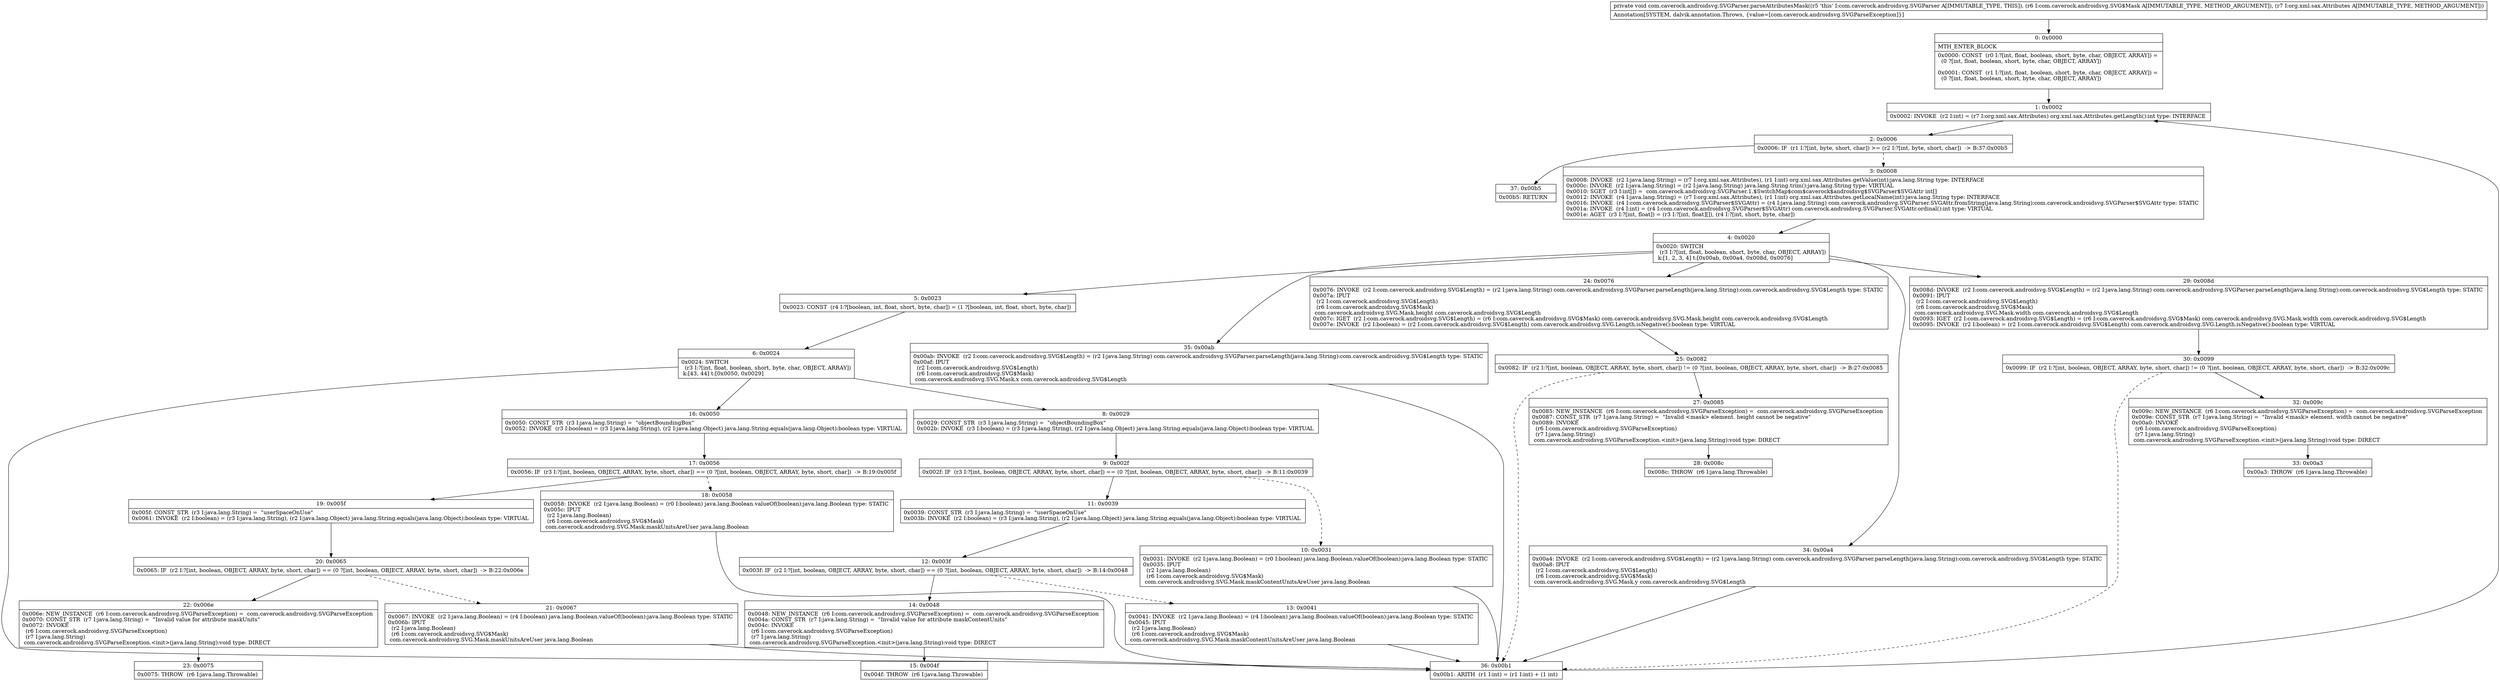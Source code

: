 digraph "CFG forcom.caverock.androidsvg.SVGParser.parseAttributesMask(Lcom\/caverock\/androidsvg\/SVG$Mask;Lorg\/xml\/sax\/Attributes;)V" {
Node_0 [shape=record,label="{0\:\ 0x0000|MTH_ENTER_BLOCK\l|0x0000: CONST  (r0 I:?[int, float, boolean, short, byte, char, OBJECT, ARRAY]) = \l  (0 ?[int, float, boolean, short, byte, char, OBJECT, ARRAY])\l \l0x0001: CONST  (r1 I:?[int, float, boolean, short, byte, char, OBJECT, ARRAY]) = \l  (0 ?[int, float, boolean, short, byte, char, OBJECT, ARRAY])\l \l}"];
Node_1 [shape=record,label="{1\:\ 0x0002|0x0002: INVOKE  (r2 I:int) = (r7 I:org.xml.sax.Attributes) org.xml.sax.Attributes.getLength():int type: INTERFACE \l}"];
Node_2 [shape=record,label="{2\:\ 0x0006|0x0006: IF  (r1 I:?[int, byte, short, char]) \>= (r2 I:?[int, byte, short, char])  \-\> B:37:0x00b5 \l}"];
Node_3 [shape=record,label="{3\:\ 0x0008|0x0008: INVOKE  (r2 I:java.lang.String) = (r7 I:org.xml.sax.Attributes), (r1 I:int) org.xml.sax.Attributes.getValue(int):java.lang.String type: INTERFACE \l0x000c: INVOKE  (r2 I:java.lang.String) = (r2 I:java.lang.String) java.lang.String.trim():java.lang.String type: VIRTUAL \l0x0010: SGET  (r3 I:int[]) =  com.caverock.androidsvg.SVGParser.1.$SwitchMap$com$caverock$androidsvg$SVGParser$SVGAttr int[] \l0x0012: INVOKE  (r4 I:java.lang.String) = (r7 I:org.xml.sax.Attributes), (r1 I:int) org.xml.sax.Attributes.getLocalName(int):java.lang.String type: INTERFACE \l0x0016: INVOKE  (r4 I:com.caverock.androidsvg.SVGParser$SVGAttr) = (r4 I:java.lang.String) com.caverock.androidsvg.SVGParser.SVGAttr.fromString(java.lang.String):com.caverock.androidsvg.SVGParser$SVGAttr type: STATIC \l0x001a: INVOKE  (r4 I:int) = (r4 I:com.caverock.androidsvg.SVGParser$SVGAttr) com.caverock.androidsvg.SVGParser.SVGAttr.ordinal():int type: VIRTUAL \l0x001e: AGET  (r3 I:?[int, float]) = (r3 I:?[int, float][]), (r4 I:?[int, short, byte, char]) \l}"];
Node_4 [shape=record,label="{4\:\ 0x0020|0x0020: SWITCH  \l  (r3 I:?[int, float, boolean, short, byte, char, OBJECT, ARRAY])\l k:[1, 2, 3, 4] t:[0x00ab, 0x00a4, 0x008d, 0x0076] \l}"];
Node_5 [shape=record,label="{5\:\ 0x0023|0x0023: CONST  (r4 I:?[boolean, int, float, short, byte, char]) = (1 ?[boolean, int, float, short, byte, char]) \l}"];
Node_6 [shape=record,label="{6\:\ 0x0024|0x0024: SWITCH  \l  (r3 I:?[int, float, boolean, short, byte, char, OBJECT, ARRAY])\l k:[43, 44] t:[0x0050, 0x0029] \l}"];
Node_8 [shape=record,label="{8\:\ 0x0029|0x0029: CONST_STR  (r3 I:java.lang.String) =  \"objectBoundingBox\" \l0x002b: INVOKE  (r3 I:boolean) = (r3 I:java.lang.String), (r2 I:java.lang.Object) java.lang.String.equals(java.lang.Object):boolean type: VIRTUAL \l}"];
Node_9 [shape=record,label="{9\:\ 0x002f|0x002f: IF  (r3 I:?[int, boolean, OBJECT, ARRAY, byte, short, char]) == (0 ?[int, boolean, OBJECT, ARRAY, byte, short, char])  \-\> B:11:0x0039 \l}"];
Node_10 [shape=record,label="{10\:\ 0x0031|0x0031: INVOKE  (r2 I:java.lang.Boolean) = (r0 I:boolean) java.lang.Boolean.valueOf(boolean):java.lang.Boolean type: STATIC \l0x0035: IPUT  \l  (r2 I:java.lang.Boolean)\l  (r6 I:com.caverock.androidsvg.SVG$Mask)\l com.caverock.androidsvg.SVG.Mask.maskContentUnitsAreUser java.lang.Boolean \l}"];
Node_11 [shape=record,label="{11\:\ 0x0039|0x0039: CONST_STR  (r3 I:java.lang.String) =  \"userSpaceOnUse\" \l0x003b: INVOKE  (r2 I:boolean) = (r3 I:java.lang.String), (r2 I:java.lang.Object) java.lang.String.equals(java.lang.Object):boolean type: VIRTUAL \l}"];
Node_12 [shape=record,label="{12\:\ 0x003f|0x003f: IF  (r2 I:?[int, boolean, OBJECT, ARRAY, byte, short, char]) == (0 ?[int, boolean, OBJECT, ARRAY, byte, short, char])  \-\> B:14:0x0048 \l}"];
Node_13 [shape=record,label="{13\:\ 0x0041|0x0041: INVOKE  (r2 I:java.lang.Boolean) = (r4 I:boolean) java.lang.Boolean.valueOf(boolean):java.lang.Boolean type: STATIC \l0x0045: IPUT  \l  (r2 I:java.lang.Boolean)\l  (r6 I:com.caverock.androidsvg.SVG$Mask)\l com.caverock.androidsvg.SVG.Mask.maskContentUnitsAreUser java.lang.Boolean \l}"];
Node_14 [shape=record,label="{14\:\ 0x0048|0x0048: NEW_INSTANCE  (r6 I:com.caverock.androidsvg.SVGParseException) =  com.caverock.androidsvg.SVGParseException \l0x004a: CONST_STR  (r7 I:java.lang.String) =  \"Invalid value for attribute maskContentUnits\" \l0x004c: INVOKE  \l  (r6 I:com.caverock.androidsvg.SVGParseException)\l  (r7 I:java.lang.String)\l com.caverock.androidsvg.SVGParseException.\<init\>(java.lang.String):void type: DIRECT \l}"];
Node_15 [shape=record,label="{15\:\ 0x004f|0x004f: THROW  (r6 I:java.lang.Throwable) \l}"];
Node_16 [shape=record,label="{16\:\ 0x0050|0x0050: CONST_STR  (r3 I:java.lang.String) =  \"objectBoundingBox\" \l0x0052: INVOKE  (r3 I:boolean) = (r3 I:java.lang.String), (r2 I:java.lang.Object) java.lang.String.equals(java.lang.Object):boolean type: VIRTUAL \l}"];
Node_17 [shape=record,label="{17\:\ 0x0056|0x0056: IF  (r3 I:?[int, boolean, OBJECT, ARRAY, byte, short, char]) == (0 ?[int, boolean, OBJECT, ARRAY, byte, short, char])  \-\> B:19:0x005f \l}"];
Node_18 [shape=record,label="{18\:\ 0x0058|0x0058: INVOKE  (r2 I:java.lang.Boolean) = (r0 I:boolean) java.lang.Boolean.valueOf(boolean):java.lang.Boolean type: STATIC \l0x005c: IPUT  \l  (r2 I:java.lang.Boolean)\l  (r6 I:com.caverock.androidsvg.SVG$Mask)\l com.caverock.androidsvg.SVG.Mask.maskUnitsAreUser java.lang.Boolean \l}"];
Node_19 [shape=record,label="{19\:\ 0x005f|0x005f: CONST_STR  (r3 I:java.lang.String) =  \"userSpaceOnUse\" \l0x0061: INVOKE  (r2 I:boolean) = (r3 I:java.lang.String), (r2 I:java.lang.Object) java.lang.String.equals(java.lang.Object):boolean type: VIRTUAL \l}"];
Node_20 [shape=record,label="{20\:\ 0x0065|0x0065: IF  (r2 I:?[int, boolean, OBJECT, ARRAY, byte, short, char]) == (0 ?[int, boolean, OBJECT, ARRAY, byte, short, char])  \-\> B:22:0x006e \l}"];
Node_21 [shape=record,label="{21\:\ 0x0067|0x0067: INVOKE  (r2 I:java.lang.Boolean) = (r4 I:boolean) java.lang.Boolean.valueOf(boolean):java.lang.Boolean type: STATIC \l0x006b: IPUT  \l  (r2 I:java.lang.Boolean)\l  (r6 I:com.caverock.androidsvg.SVG$Mask)\l com.caverock.androidsvg.SVG.Mask.maskUnitsAreUser java.lang.Boolean \l}"];
Node_22 [shape=record,label="{22\:\ 0x006e|0x006e: NEW_INSTANCE  (r6 I:com.caverock.androidsvg.SVGParseException) =  com.caverock.androidsvg.SVGParseException \l0x0070: CONST_STR  (r7 I:java.lang.String) =  \"Invalid value for attribute maskUnits\" \l0x0072: INVOKE  \l  (r6 I:com.caverock.androidsvg.SVGParseException)\l  (r7 I:java.lang.String)\l com.caverock.androidsvg.SVGParseException.\<init\>(java.lang.String):void type: DIRECT \l}"];
Node_23 [shape=record,label="{23\:\ 0x0075|0x0075: THROW  (r6 I:java.lang.Throwable) \l}"];
Node_24 [shape=record,label="{24\:\ 0x0076|0x0076: INVOKE  (r2 I:com.caverock.androidsvg.SVG$Length) = (r2 I:java.lang.String) com.caverock.androidsvg.SVGParser.parseLength(java.lang.String):com.caverock.androidsvg.SVG$Length type: STATIC \l0x007a: IPUT  \l  (r2 I:com.caverock.androidsvg.SVG$Length)\l  (r6 I:com.caverock.androidsvg.SVG$Mask)\l com.caverock.androidsvg.SVG.Mask.height com.caverock.androidsvg.SVG$Length \l0x007c: IGET  (r2 I:com.caverock.androidsvg.SVG$Length) = (r6 I:com.caverock.androidsvg.SVG$Mask) com.caverock.androidsvg.SVG.Mask.height com.caverock.androidsvg.SVG$Length \l0x007e: INVOKE  (r2 I:boolean) = (r2 I:com.caverock.androidsvg.SVG$Length) com.caverock.androidsvg.SVG.Length.isNegative():boolean type: VIRTUAL \l}"];
Node_25 [shape=record,label="{25\:\ 0x0082|0x0082: IF  (r2 I:?[int, boolean, OBJECT, ARRAY, byte, short, char]) != (0 ?[int, boolean, OBJECT, ARRAY, byte, short, char])  \-\> B:27:0x0085 \l}"];
Node_27 [shape=record,label="{27\:\ 0x0085|0x0085: NEW_INSTANCE  (r6 I:com.caverock.androidsvg.SVGParseException) =  com.caverock.androidsvg.SVGParseException \l0x0087: CONST_STR  (r7 I:java.lang.String) =  \"Invalid \<mask\> element. height cannot be negative\" \l0x0089: INVOKE  \l  (r6 I:com.caverock.androidsvg.SVGParseException)\l  (r7 I:java.lang.String)\l com.caverock.androidsvg.SVGParseException.\<init\>(java.lang.String):void type: DIRECT \l}"];
Node_28 [shape=record,label="{28\:\ 0x008c|0x008c: THROW  (r6 I:java.lang.Throwable) \l}"];
Node_29 [shape=record,label="{29\:\ 0x008d|0x008d: INVOKE  (r2 I:com.caverock.androidsvg.SVG$Length) = (r2 I:java.lang.String) com.caverock.androidsvg.SVGParser.parseLength(java.lang.String):com.caverock.androidsvg.SVG$Length type: STATIC \l0x0091: IPUT  \l  (r2 I:com.caverock.androidsvg.SVG$Length)\l  (r6 I:com.caverock.androidsvg.SVG$Mask)\l com.caverock.androidsvg.SVG.Mask.width com.caverock.androidsvg.SVG$Length \l0x0093: IGET  (r2 I:com.caverock.androidsvg.SVG$Length) = (r6 I:com.caverock.androidsvg.SVG$Mask) com.caverock.androidsvg.SVG.Mask.width com.caverock.androidsvg.SVG$Length \l0x0095: INVOKE  (r2 I:boolean) = (r2 I:com.caverock.androidsvg.SVG$Length) com.caverock.androidsvg.SVG.Length.isNegative():boolean type: VIRTUAL \l}"];
Node_30 [shape=record,label="{30\:\ 0x0099|0x0099: IF  (r2 I:?[int, boolean, OBJECT, ARRAY, byte, short, char]) != (0 ?[int, boolean, OBJECT, ARRAY, byte, short, char])  \-\> B:32:0x009c \l}"];
Node_32 [shape=record,label="{32\:\ 0x009c|0x009c: NEW_INSTANCE  (r6 I:com.caverock.androidsvg.SVGParseException) =  com.caverock.androidsvg.SVGParseException \l0x009e: CONST_STR  (r7 I:java.lang.String) =  \"Invalid \<mask\> element. width cannot be negative\" \l0x00a0: INVOKE  \l  (r6 I:com.caverock.androidsvg.SVGParseException)\l  (r7 I:java.lang.String)\l com.caverock.androidsvg.SVGParseException.\<init\>(java.lang.String):void type: DIRECT \l}"];
Node_33 [shape=record,label="{33\:\ 0x00a3|0x00a3: THROW  (r6 I:java.lang.Throwable) \l}"];
Node_34 [shape=record,label="{34\:\ 0x00a4|0x00a4: INVOKE  (r2 I:com.caverock.androidsvg.SVG$Length) = (r2 I:java.lang.String) com.caverock.androidsvg.SVGParser.parseLength(java.lang.String):com.caverock.androidsvg.SVG$Length type: STATIC \l0x00a8: IPUT  \l  (r2 I:com.caverock.androidsvg.SVG$Length)\l  (r6 I:com.caverock.androidsvg.SVG$Mask)\l com.caverock.androidsvg.SVG.Mask.y com.caverock.androidsvg.SVG$Length \l}"];
Node_35 [shape=record,label="{35\:\ 0x00ab|0x00ab: INVOKE  (r2 I:com.caverock.androidsvg.SVG$Length) = (r2 I:java.lang.String) com.caverock.androidsvg.SVGParser.parseLength(java.lang.String):com.caverock.androidsvg.SVG$Length type: STATIC \l0x00af: IPUT  \l  (r2 I:com.caverock.androidsvg.SVG$Length)\l  (r6 I:com.caverock.androidsvg.SVG$Mask)\l com.caverock.androidsvg.SVG.Mask.x com.caverock.androidsvg.SVG$Length \l}"];
Node_36 [shape=record,label="{36\:\ 0x00b1|0x00b1: ARITH  (r1 I:int) = (r1 I:int) + (1 int) \l}"];
Node_37 [shape=record,label="{37\:\ 0x00b5|0x00b5: RETURN   \l}"];
MethodNode[shape=record,label="{private void com.caverock.androidsvg.SVGParser.parseAttributesMask((r5 'this' I:com.caverock.androidsvg.SVGParser A[IMMUTABLE_TYPE, THIS]), (r6 I:com.caverock.androidsvg.SVG$Mask A[IMMUTABLE_TYPE, METHOD_ARGUMENT]), (r7 I:org.xml.sax.Attributes A[IMMUTABLE_TYPE, METHOD_ARGUMENT]))  | Annotation[SYSTEM, dalvik.annotation.Throws, \{value=[com.caverock.androidsvg.SVGParseException]\}]\l}"];
MethodNode -> Node_0;
Node_0 -> Node_1;
Node_1 -> Node_2;
Node_2 -> Node_3[style=dashed];
Node_2 -> Node_37;
Node_3 -> Node_4;
Node_4 -> Node_5;
Node_4 -> Node_24;
Node_4 -> Node_29;
Node_4 -> Node_34;
Node_4 -> Node_35;
Node_5 -> Node_6;
Node_6 -> Node_8;
Node_6 -> Node_16;
Node_6 -> Node_36;
Node_8 -> Node_9;
Node_9 -> Node_10[style=dashed];
Node_9 -> Node_11;
Node_10 -> Node_36;
Node_11 -> Node_12;
Node_12 -> Node_13[style=dashed];
Node_12 -> Node_14;
Node_13 -> Node_36;
Node_14 -> Node_15;
Node_16 -> Node_17;
Node_17 -> Node_18[style=dashed];
Node_17 -> Node_19;
Node_18 -> Node_36;
Node_19 -> Node_20;
Node_20 -> Node_21[style=dashed];
Node_20 -> Node_22;
Node_21 -> Node_36;
Node_22 -> Node_23;
Node_24 -> Node_25;
Node_25 -> Node_27;
Node_25 -> Node_36[style=dashed];
Node_27 -> Node_28;
Node_29 -> Node_30;
Node_30 -> Node_32;
Node_30 -> Node_36[style=dashed];
Node_32 -> Node_33;
Node_34 -> Node_36;
Node_35 -> Node_36;
Node_36 -> Node_1;
}

